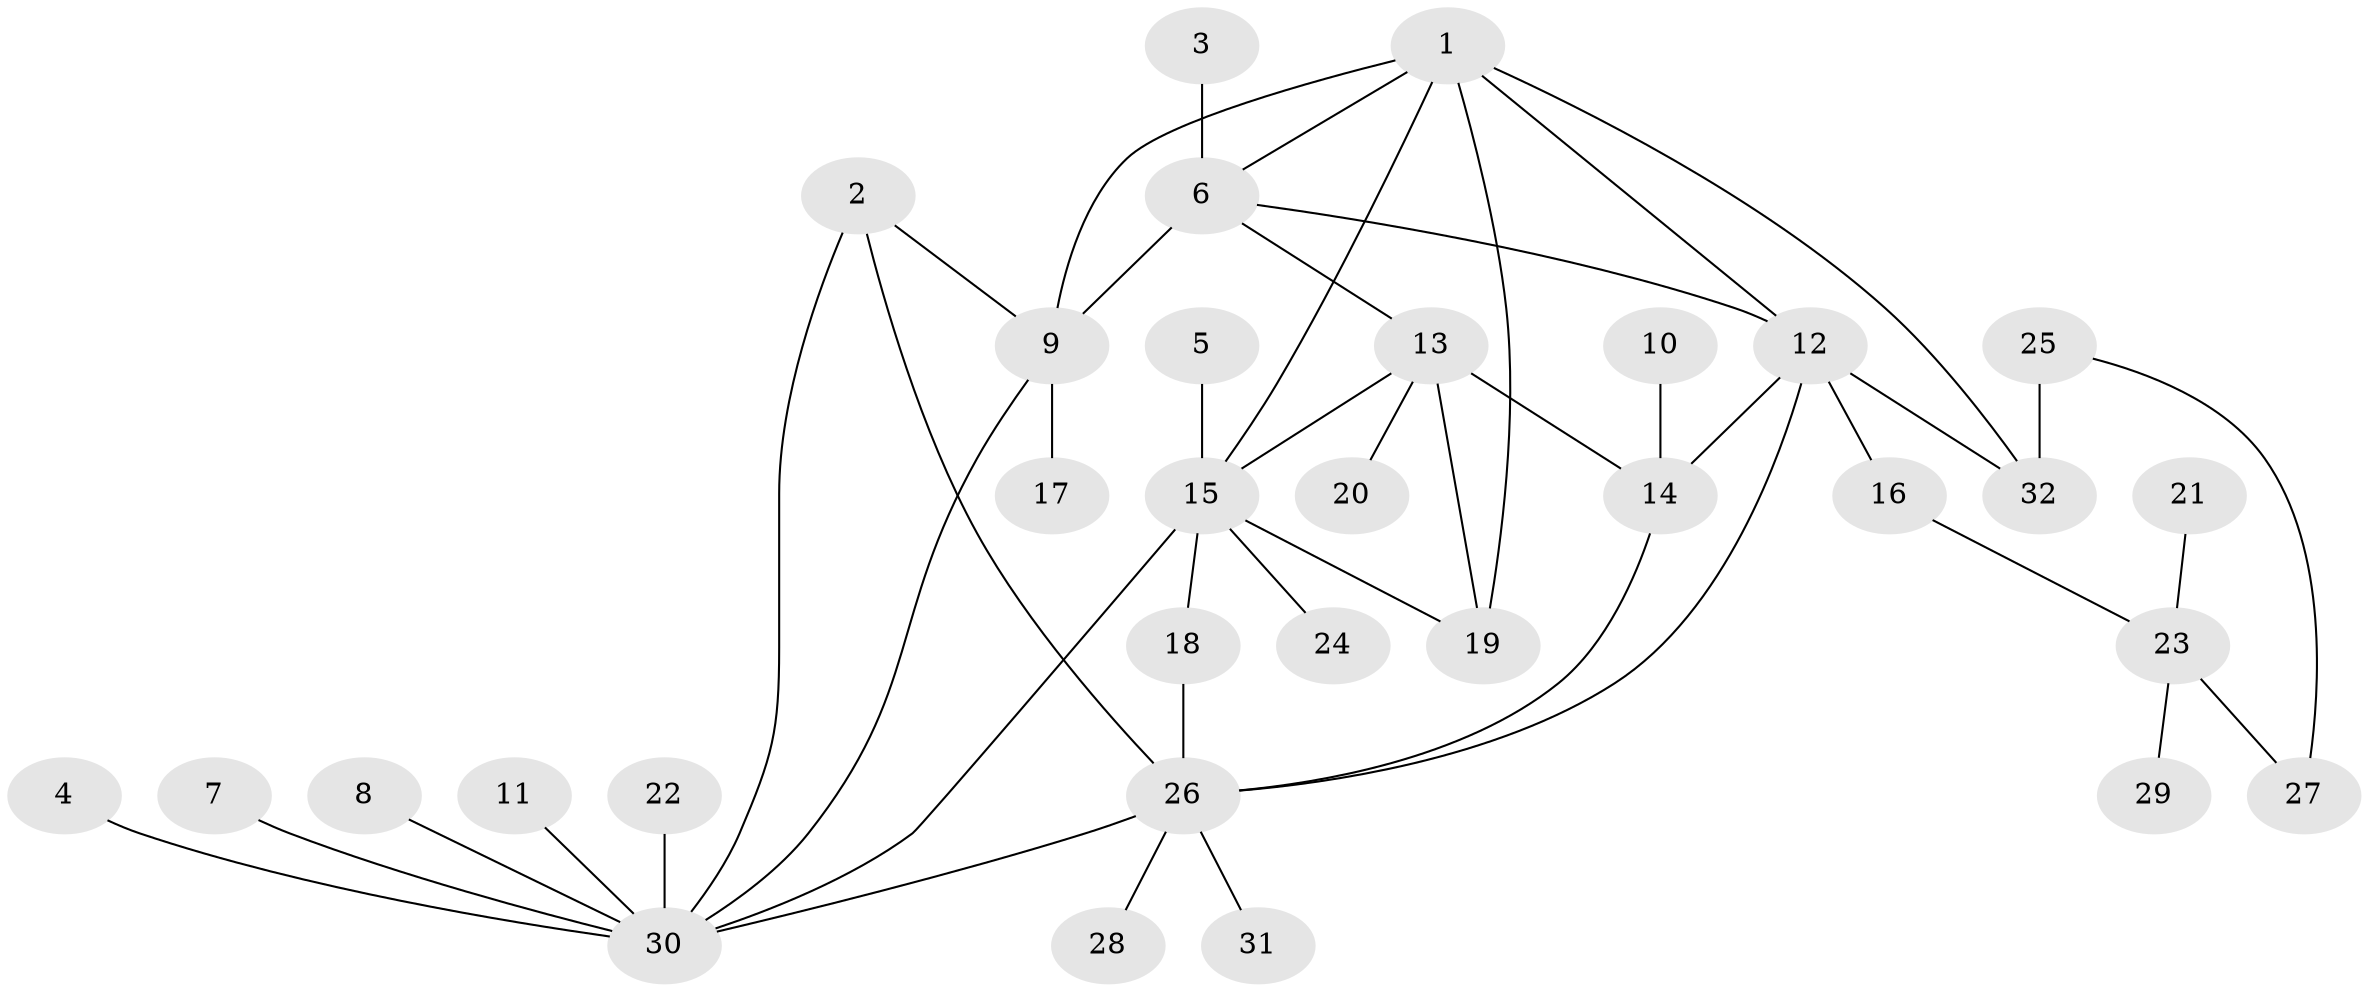 // original degree distribution, {7: 0.03125, 6: 0.046875, 3: 0.046875, 11: 0.015625, 9: 0.03125, 5: 0.046875, 8: 0.015625, 2: 0.171875, 4: 0.046875, 1: 0.546875}
// Generated by graph-tools (version 1.1) at 2025/02/03/09/25 03:02:33]
// undirected, 32 vertices, 45 edges
graph export_dot {
graph [start="1"]
  node [color=gray90,style=filled];
  1;
  2;
  3;
  4;
  5;
  6;
  7;
  8;
  9;
  10;
  11;
  12;
  13;
  14;
  15;
  16;
  17;
  18;
  19;
  20;
  21;
  22;
  23;
  24;
  25;
  26;
  27;
  28;
  29;
  30;
  31;
  32;
  1 -- 6 [weight=1.0];
  1 -- 9 [weight=1.0];
  1 -- 12 [weight=1.0];
  1 -- 15 [weight=1.0];
  1 -- 19 [weight=1.0];
  1 -- 32 [weight=1.0];
  2 -- 9 [weight=1.0];
  2 -- 26 [weight=1.0];
  2 -- 30 [weight=1.0];
  3 -- 6 [weight=1.0];
  4 -- 30 [weight=1.0];
  5 -- 15 [weight=1.0];
  6 -- 9 [weight=2.0];
  6 -- 12 [weight=1.0];
  6 -- 13 [weight=1.0];
  7 -- 30 [weight=1.0];
  8 -- 30 [weight=1.0];
  9 -- 17 [weight=1.0];
  9 -- 30 [weight=1.0];
  10 -- 14 [weight=1.0];
  11 -- 30 [weight=1.0];
  12 -- 14 [weight=1.0];
  12 -- 16 [weight=2.0];
  12 -- 26 [weight=1.0];
  12 -- 32 [weight=1.0];
  13 -- 14 [weight=2.0];
  13 -- 15 [weight=1.0];
  13 -- 19 [weight=1.0];
  13 -- 20 [weight=1.0];
  14 -- 26 [weight=2.0];
  15 -- 18 [weight=1.0];
  15 -- 19 [weight=1.0];
  15 -- 24 [weight=1.0];
  15 -- 30 [weight=1.0];
  16 -- 23 [weight=1.0];
  18 -- 26 [weight=1.0];
  21 -- 23 [weight=1.0];
  22 -- 30 [weight=1.0];
  23 -- 27 [weight=1.0];
  23 -- 29 [weight=1.0];
  25 -- 27 [weight=1.0];
  25 -- 32 [weight=1.0];
  26 -- 28 [weight=1.0];
  26 -- 30 [weight=1.0];
  26 -- 31 [weight=1.0];
}
